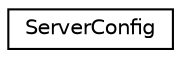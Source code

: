 digraph "Graphical Class Hierarchy"
{
 // LATEX_PDF_SIZE
  edge [fontname="Helvetica",fontsize="10",labelfontname="Helvetica",labelfontsize="10"];
  node [fontname="Helvetica",fontsize="10",shape=record];
  rankdir="LR";
  Node0 [label="ServerConfig",height=0.2,width=0.4,color="black", fillcolor="white", style="filled",URL="$classServerConfig.html",tooltip="ServerConfig class holds the configuration for a single server."];
}
